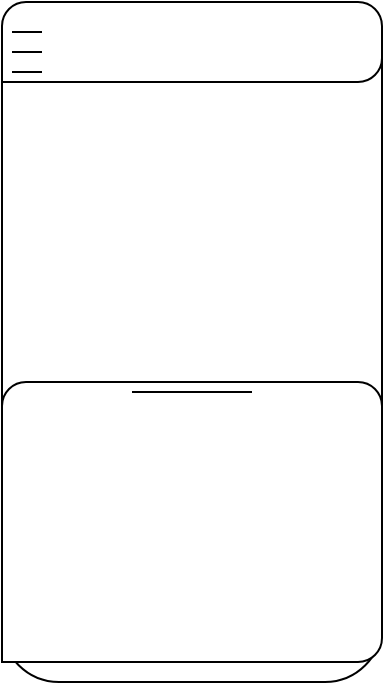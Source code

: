 <mxfile version="13.10.2" type="device"><diagram id="PGBgHcQglrBPuOAfKh1l" name="Page-1"><mxGraphModel dx="813" dy="454" grid="1" gridSize="10" guides="1" tooltips="1" connect="1" arrows="1" fold="1" page="1" pageScale="1" pageWidth="850" pageHeight="1100" math="0" shadow="0"><root><mxCell id="0"/><mxCell id="1" parent="0"/><mxCell id="ktcmRKwjIZw7cHn-XApL-1" value="" style="rounded=1;whiteSpace=wrap;html=1;" vertex="1" parent="1"><mxGeometry x="30" y="10" width="190" height="340" as="geometry"/></mxCell><mxCell id="ktcmRKwjIZw7cHn-XApL-3" value="" style="verticalLabelPosition=bottom;verticalAlign=top;html=1;shape=mxgraph.basic.three_corner_round_rect;dx=6;" vertex="1" parent="1"><mxGeometry x="30" y="200" width="190" height="140" as="geometry"/></mxCell><mxCell id="ktcmRKwjIZw7cHn-XApL-7" value="" style="line;strokeWidth=1;rotatable=0;dashed=0;labelPosition=right;align=left;verticalAlign=middle;spacingTop=0;spacingLeft=6;points=[];portConstraint=eastwest;" vertex="1" parent="1"><mxGeometry x="95" y="200" width="60" height="10" as="geometry"/></mxCell><mxCell id="ktcmRKwjIZw7cHn-XApL-9" value="" style="verticalLabelPosition=bottom;verticalAlign=top;html=1;shape=mxgraph.basic.three_corner_round_rect;dx=6;" vertex="1" parent="1"><mxGeometry x="30" y="10" width="190" height="40" as="geometry"/></mxCell><mxCell id="ktcmRKwjIZw7cHn-XApL-10" value="" style="line;strokeWidth=1;rotatable=0;dashed=0;labelPosition=right;align=left;verticalAlign=middle;spacingTop=0;spacingLeft=6;points=[];portConstraint=eastwest;" vertex="1" parent="1"><mxGeometry x="35" y="20" width="15" height="10" as="geometry"/></mxCell><mxCell id="ktcmRKwjIZw7cHn-XApL-11" value="" style="line;strokeWidth=1;rotatable=0;dashed=0;labelPosition=right;align=left;verticalAlign=middle;spacingTop=0;spacingLeft=6;points=[];portConstraint=eastwest;" vertex="1" parent="1"><mxGeometry x="35" y="30" width="15" height="10" as="geometry"/></mxCell><mxCell id="ktcmRKwjIZw7cHn-XApL-12" value="" style="line;strokeWidth=1;rotatable=0;dashed=0;labelPosition=right;align=left;verticalAlign=middle;spacingTop=0;spacingLeft=6;points=[];portConstraint=eastwest;" vertex="1" parent="1"><mxGeometry x="35" y="40" width="15" height="10" as="geometry"/></mxCell></root></mxGraphModel></diagram></mxfile>
